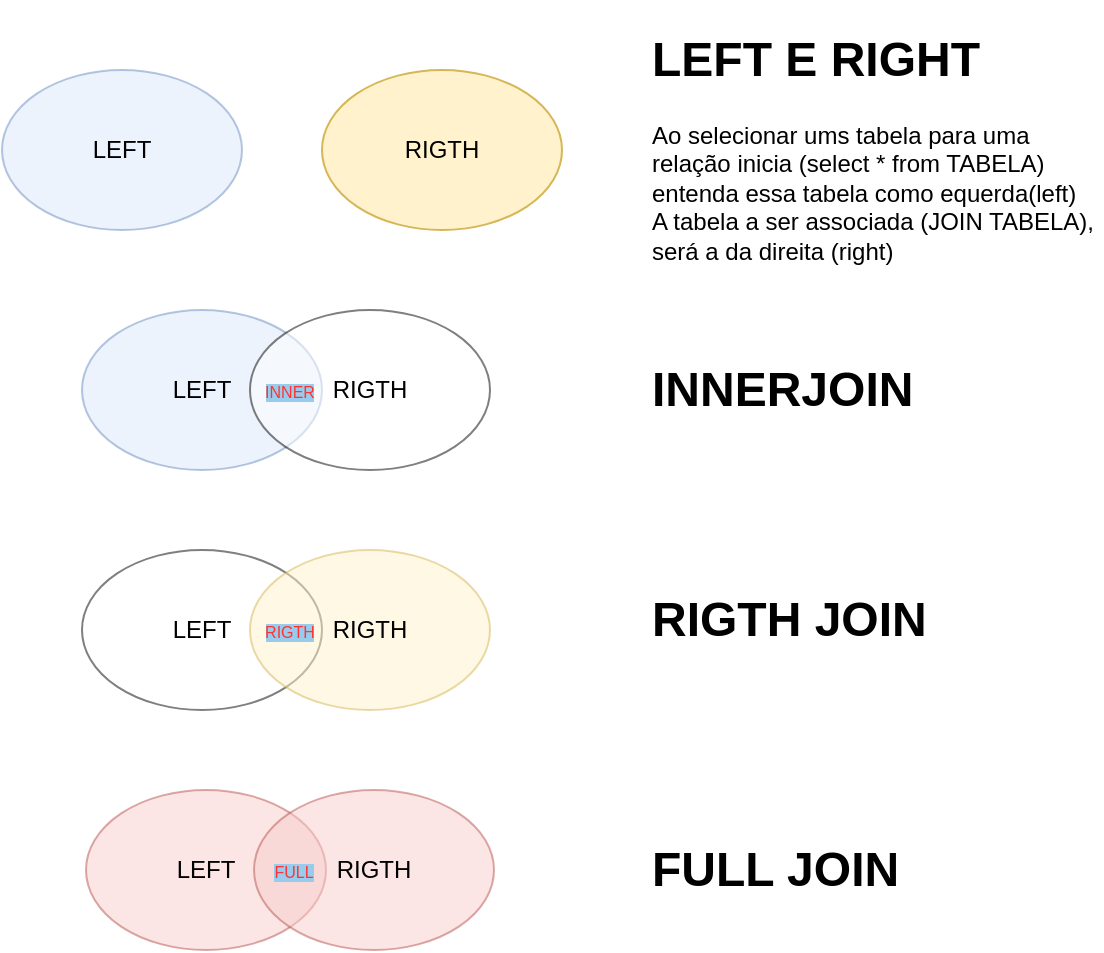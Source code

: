 <mxfile>
    <diagram id="Q0k9t7Pwj9PrViIV9FbB" name="Página-1">
        <mxGraphModel dx="278" dy="512" grid="1" gridSize="10" guides="1" tooltips="1" connect="1" arrows="1" fold="1" page="1" pageScale="1" pageWidth="827" pageHeight="1169" math="0" shadow="0">
            <root>
                <mxCell id="0"/>
                <mxCell id="1" parent="0"/>
                <mxCell id="2" value="LEFT" style="ellipse;whiteSpace=wrap;html=1;fillColor=#dae8fc;strokeColor=#6c8ebf;opacity=50;" vertex="1" parent="1">
                    <mxGeometry x="40" y="120" width="120" height="80" as="geometry"/>
                </mxCell>
                <mxCell id="3" value="RIGTH" style="ellipse;whiteSpace=wrap;html=1;fillColor=#fff2cc;strokeColor=#d6b656;" vertex="1" parent="1">
                    <mxGeometry x="200" y="120" width="120" height="80" as="geometry"/>
                </mxCell>
                <mxCell id="4" value="&lt;h1&gt;LEFT E RIGHT&lt;/h1&gt;&lt;p&gt;Ao selecionar ums tabela para uma relação inicia (select * from TABELA) entenda essa tabela como equerda(left) A tabela a ser associada (JOIN TABELA), será a da direita (right)&lt;/p&gt;" style="text;html=1;strokeColor=none;fillColor=none;spacing=5;spacingTop=-20;whiteSpace=wrap;overflow=hidden;rounded=0;opacity=50;" vertex="1" parent="1">
                    <mxGeometry x="360" y="95" width="230" height="130" as="geometry"/>
                </mxCell>
                <mxCell id="5" value="LEFT" style="ellipse;whiteSpace=wrap;html=1;fillColor=#dae8fc;strokeColor=#6c8ebf;opacity=50;" vertex="1" parent="1">
                    <mxGeometry x="80" y="240" width="120" height="80" as="geometry"/>
                </mxCell>
                <mxCell id="6" value="RIGTH" style="ellipse;whiteSpace=wrap;html=1;opacity=50;" vertex="1" parent="1">
                    <mxGeometry x="164" y="240" width="120" height="80" as="geometry"/>
                </mxCell>
                <mxCell id="8" value="&lt;font color=&quot;#ff3333&quot; style=&quot;font-size: 8px; background-color: rgb(152, 204, 236);&quot;&gt;INNER&lt;/font&gt;" style="text;html=1;align=center;verticalAlign=middle;whiteSpace=wrap;rounded=0;opacity=50;" vertex="1" parent="1">
                    <mxGeometry x="154" y="265" width="60" height="30" as="geometry"/>
                </mxCell>
                <mxCell id="10" value="&lt;h1&gt;&lt;span style=&quot;background-color: initial;&quot;&gt;INNERJOIN&lt;/span&gt;&lt;/h1&gt;&lt;div&gt;&lt;span style=&quot;background-color: initial;&quot;&gt;&amp;nbsp;&lt;/span&gt;&lt;/div&gt;" style="text;html=1;strokeColor=none;fillColor=none;spacing=5;spacingTop=-20;whiteSpace=wrap;overflow=hidden;rounded=0;opacity=50;" vertex="1" parent="1">
                    <mxGeometry x="360" y="260" width="230" height="40" as="geometry"/>
                </mxCell>
                <mxCell id="12" value="LEFT" style="ellipse;whiteSpace=wrap;html=1;opacity=50;" vertex="1" parent="1">
                    <mxGeometry x="80" y="360" width="120" height="80" as="geometry"/>
                </mxCell>
                <mxCell id="13" value="RIGTH" style="ellipse;whiteSpace=wrap;html=1;fillColor=#fff2cc;strokeColor=#d6b656;opacity=50;" vertex="1" parent="1">
                    <mxGeometry x="164" y="360" width="120" height="80" as="geometry"/>
                </mxCell>
                <mxCell id="14" value="&lt;font color=&quot;#ff3333&quot; style=&quot;font-size: 8px; background-color: rgb(152, 204, 236);&quot;&gt;RIGTH&lt;/font&gt;" style="text;html=1;align=center;verticalAlign=middle;whiteSpace=wrap;rounded=0;opacity=50;" vertex="1" parent="1">
                    <mxGeometry x="154" y="385" width="60" height="30" as="geometry"/>
                </mxCell>
                <mxCell id="15" value="&lt;h1&gt;&lt;span style=&quot;background-color: initial;&quot;&gt;RIGTH JOIN&lt;/span&gt;&lt;/h1&gt;&lt;div&gt;&lt;span style=&quot;background-color: initial;&quot;&gt;&amp;nbsp;&lt;/span&gt;&lt;/div&gt;" style="text;html=1;strokeColor=none;fillColor=none;spacing=5;spacingTop=-20;whiteSpace=wrap;overflow=hidden;rounded=0;opacity=50;" vertex="1" parent="1">
                    <mxGeometry x="360" y="375" width="230" height="40" as="geometry"/>
                </mxCell>
                <mxCell id="16" value="LEFT" style="ellipse;whiteSpace=wrap;html=1;opacity=50;fillColor=#f8cecc;strokeColor=#b85450;" vertex="1" parent="1">
                    <mxGeometry x="82" y="480" width="120" height="80" as="geometry"/>
                </mxCell>
                <mxCell id="17" value="RIGTH" style="ellipse;whiteSpace=wrap;html=1;fillColor=#f8cecc;strokeColor=#b85450;opacity=50;" vertex="1" parent="1">
                    <mxGeometry x="166" y="480" width="120" height="80" as="geometry"/>
                </mxCell>
                <mxCell id="18" value="&lt;font color=&quot;#ff3333&quot; style=&quot;font-size: 8px; background-color: rgb(152, 204, 236);&quot;&gt;FULL&lt;/font&gt;" style="text;html=1;align=center;verticalAlign=middle;whiteSpace=wrap;rounded=0;opacity=50;" vertex="1" parent="1">
                    <mxGeometry x="156" y="505" width="60" height="30" as="geometry"/>
                </mxCell>
                <mxCell id="19" value="&lt;h1&gt;&lt;span style=&quot;background-color: initial;&quot;&gt;FULL JOIN&lt;/span&gt;&lt;/h1&gt;&lt;div&gt;&lt;span style=&quot;background-color: initial;&quot;&gt;&amp;nbsp;&lt;/span&gt;&lt;/div&gt;" style="text;html=1;strokeColor=none;fillColor=none;spacing=5;spacingTop=-20;whiteSpace=wrap;overflow=hidden;rounded=0;opacity=50;" vertex="1" parent="1">
                    <mxGeometry x="360" y="500" width="230" height="40" as="geometry"/>
                </mxCell>
            </root>
        </mxGraphModel>
    </diagram>
</mxfile>